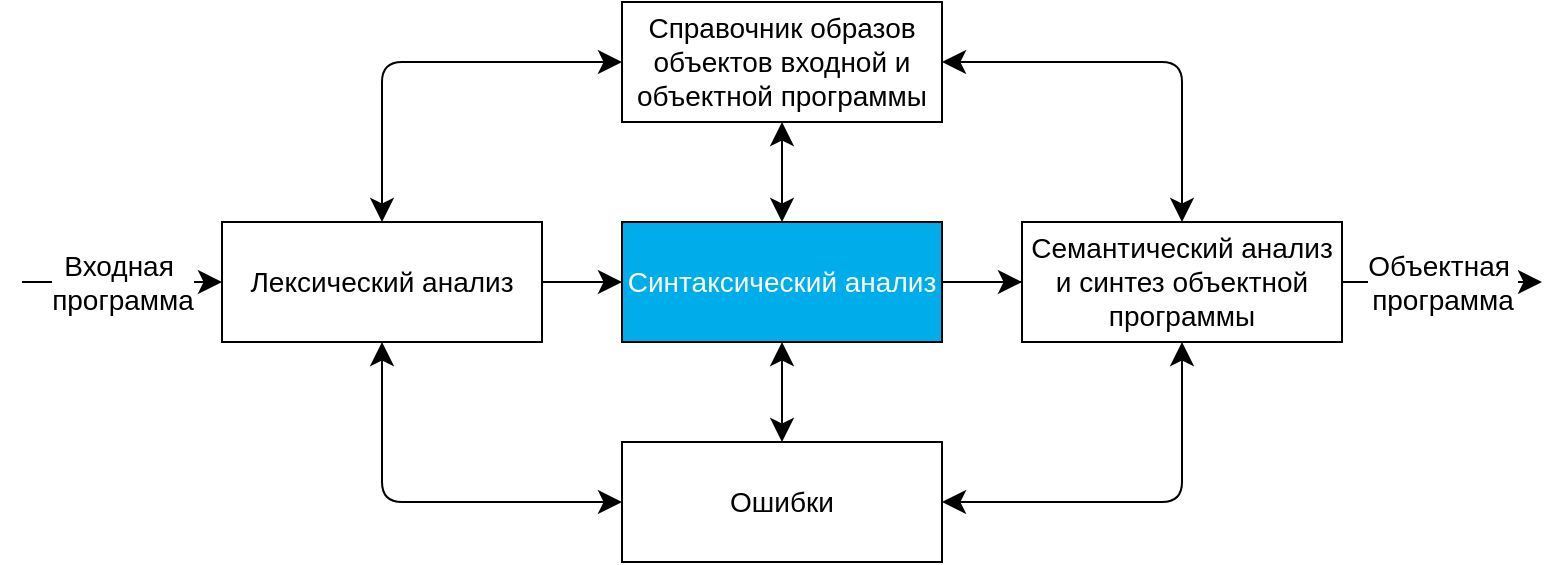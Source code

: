 <mxfile>
    <diagram id="osaHDVd0ANBhrn9PKgiV" name="Page-1">
        <mxGraphModel dx="1016" dy="584" grid="1" gridSize="10" guides="1" tooltips="1" connect="1" arrows="1" fold="1" page="1" pageScale="1" pageWidth="827" pageHeight="1169" math="0" shadow="0">
            <root>
                <mxCell id="0"/>
                <mxCell id="1" parent="0"/>
                <mxCell id="4" value="" style="edgeStyle=none;html=1;endSize=9;" parent="1" source="2" target="3" edge="1">
                    <mxGeometry relative="1" as="geometry"/>
                </mxCell>
                <mxCell id="2" value="Лексический анализ" style="rounded=0;whiteSpace=wrap;html=1;fontSize=14;fillColor=default;fontColor=default;strokeColor=default;align=center;verticalAlign=middle;fontFamily=Helvetica;" parent="1" vertex="1">
                    <mxGeometry x="130" y="150" width="160" height="60" as="geometry"/>
                </mxCell>
                <mxCell id="6" value="" style="edgeStyle=none;html=1;" parent="1" source="3" target="5" edge="1">
                    <mxGeometry relative="1" as="geometry"/>
                </mxCell>
                <mxCell id="10" value="" style="edgeStyle=none;html=1;endSize=9;" parent="1" source="3" target="9" edge="1">
                    <mxGeometry relative="1" as="geometry"/>
                </mxCell>
                <mxCell id="3" value="Синтаксический анализ" style="whiteSpace=wrap;html=1;rounded=0;fontSize=14;fillColor=#00ADEB;fontColor=light-dark(#ffffff, #ededed);" parent="1" vertex="1">
                    <mxGeometry x="330" y="150" width="160" height="60" as="geometry"/>
                </mxCell>
                <mxCell id="5" value="Семантический анали анализ и синтез объектной программы" style="whiteSpace=wrap;html=1;rounded=0;" parent="1" vertex="1">
                    <mxGeometry x="550" y="150" width="120" height="60" as="geometry"/>
                </mxCell>
                <mxCell id="7" value="Справочник образов объектов входной и объектной программы" style="whiteSpace=wrap;html=1;rounded=0;fontSize=14;" parent="1" vertex="1">
                    <mxGeometry x="330" y="40" width="160" height="60" as="geometry"/>
                </mxCell>
                <mxCell id="8" value="Ошибки" style="whiteSpace=wrap;html=1;rounded=0;fontSize=14;" parent="1" vertex="1">
                    <mxGeometry x="330" y="260" width="160" height="60" as="geometry"/>
                </mxCell>
                <mxCell id="9" value="Семантический анализ и синтез объектной программы" style="whiteSpace=wrap;html=1;rounded=0;fontSize=14;" parent="1" vertex="1">
                    <mxGeometry x="530" y="150" width="160" height="60" as="geometry"/>
                </mxCell>
                <mxCell id="11" value="" style="edgeStyle=none;html=1;endSize=9;entryX=0.5;entryY=1;entryDx=0;entryDy=0;exitX=0.5;exitY=0;exitDx=0;exitDy=0;startArrow=classic;startFill=1;startSize=9;" parent="1" source="3" target="7" edge="1">
                    <mxGeometry relative="1" as="geometry">
                        <mxPoint x="280" y="190" as="sourcePoint"/>
                        <mxPoint x="360" y="190" as="targetPoint"/>
                    </mxGeometry>
                </mxCell>
                <mxCell id="12" value="" style="edgeStyle=none;html=1;endSize=9;exitX=0.5;exitY=0;exitDx=0;exitDy=0;startArrow=classic;startFill=1;startSize=9;entryX=0.5;entryY=1;entryDx=0;entryDy=0;" parent="1" source="8" target="3" edge="1">
                    <mxGeometry relative="1" as="geometry">
                        <mxPoint x="420" y="160" as="sourcePoint"/>
                        <mxPoint x="410" y="210" as="targetPoint"/>
                    </mxGeometry>
                </mxCell>
                <mxCell id="13" value="" style="edgeStyle=orthogonalEdgeStyle;html=1;endSize=9;exitX=0;exitY=0.5;exitDx=0;exitDy=0;startArrow=classic;startFill=1;startSize=9;entryX=0.5;entryY=1;entryDx=0;entryDy=0;" parent="1" source="8" target="2" edge="1">
                    <mxGeometry relative="1" as="geometry">
                        <mxPoint x="420" y="270" as="sourcePoint"/>
                        <mxPoint x="420" y="220" as="targetPoint"/>
                    </mxGeometry>
                </mxCell>
                <mxCell id="14" value="" style="edgeStyle=orthogonalEdgeStyle;html=1;endSize=9;exitX=1;exitY=0.5;exitDx=0;exitDy=0;startArrow=classic;startFill=1;startSize=9;entryX=0.5;entryY=1;entryDx=0;entryDy=0;" parent="1" source="8" target="9" edge="1">
                    <mxGeometry relative="1" as="geometry">
                        <mxPoint x="360" y="300" as="sourcePoint"/>
                        <mxPoint x="220" y="220" as="targetPoint"/>
                    </mxGeometry>
                </mxCell>
                <mxCell id="15" value="" style="edgeStyle=orthogonalEdgeStyle;html=1;endSize=9;exitX=0;exitY=0.5;exitDx=0;exitDy=0;startArrow=classic;startFill=1;startSize=9;entryX=0.5;entryY=0;entryDx=0;entryDy=0;" parent="1" source="7" target="2" edge="1">
                    <mxGeometry relative="1" as="geometry">
                        <mxPoint x="360" y="300" as="sourcePoint"/>
                        <mxPoint x="220" y="220" as="targetPoint"/>
                    </mxGeometry>
                </mxCell>
                <mxCell id="16" value="" style="edgeStyle=orthogonalEdgeStyle;html=1;endSize=9;exitX=1;exitY=0.5;exitDx=0;exitDy=0;startArrow=classic;startFill=1;startSize=9;entryX=0.5;entryY=0;entryDx=0;entryDy=0;" parent="1" source="7" target="9" edge="1">
                    <mxGeometry relative="1" as="geometry">
                        <mxPoint x="360" y="80" as="sourcePoint"/>
                        <mxPoint x="220" y="160" as="targetPoint"/>
                    </mxGeometry>
                </mxCell>
                <mxCell id="17" value="Входная&amp;nbsp;&lt;div&gt;программа&lt;/div&gt;" style="edgeStyle=none;html=1;endSize=9;entryX=0;entryY=0.5;entryDx=0;entryDy=0;fontSize=14;" parent="1" target="2" edge="1">
                    <mxGeometry relative="1" as="geometry">
                        <mxPoint x="30" y="180" as="sourcePoint"/>
                        <mxPoint x="330" y="190" as="targetPoint"/>
                    </mxGeometry>
                </mxCell>
                <mxCell id="18" value="Объектная&amp;nbsp;&lt;div&gt;программа&lt;/div&gt;" style="edgeStyle=none;html=1;endSize=9;fontSize=14;" parent="1" edge="1">
                    <mxGeometry relative="1" as="geometry">
                        <mxPoint x="690" y="180" as="sourcePoint"/>
                        <mxPoint x="790" y="180" as="targetPoint"/>
                    </mxGeometry>
                </mxCell>
            </root>
        </mxGraphModel>
    </diagram>
</mxfile>
